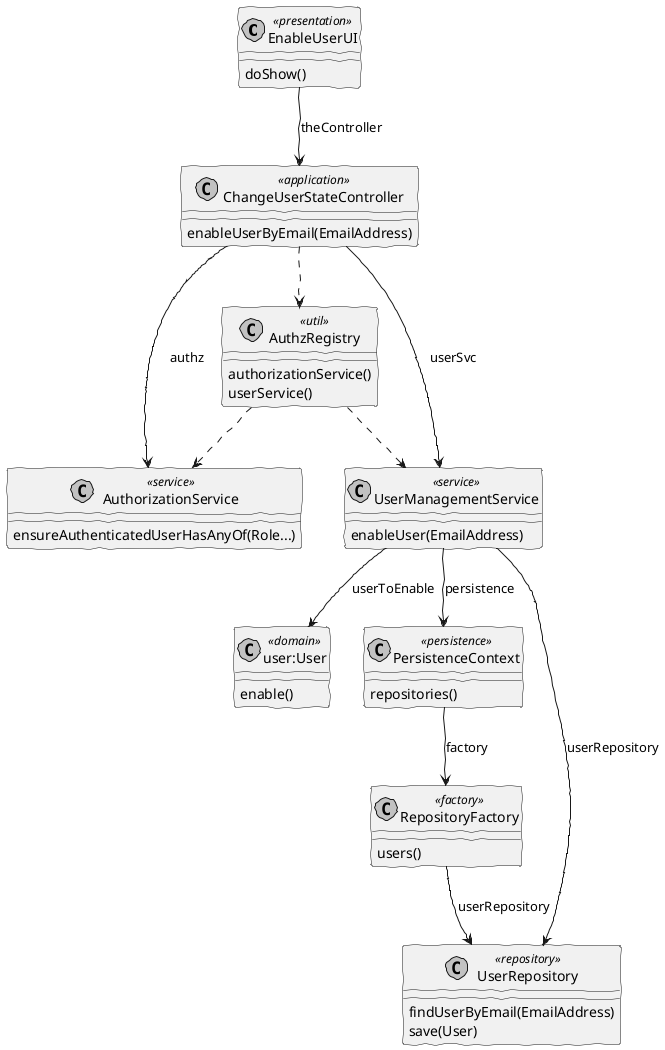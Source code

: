 @startuml
'http://plantuml.com/skinparam.html
skinparam handwritten true
skinparam monochrome true
skinparam packageStyle rect
skinparam defaultFontName FG Virgil
skinparam shadowing false

class EnableUserUI <<presentation>>
class ChangeUserStateController <<application>>
class AuthorizationService <<service>>
class UserManagementService <<service>>
class AuthzRegistry <<util>>
class "user:User" <<domain>>
class PersistenceContext  <<persistence>>
class RepositoryFactory  <<factory>>
class UserRepository <<repository>>

EnableUserUI --> ChangeUserStateController : theController
ChangeUserStateController --> AuthorizationService: authz
ChangeUserStateController --> UserManagementService: userSvc
ChangeUserStateController ..> AuthzRegistry
AuthzRegistry ..> AuthorizationService
AuthzRegistry ..> UserManagementService
UserManagementService --> PersistenceContext: persistence
UserManagementService --> UserRepository: userRepository
UserManagementService --> "user:User" : userToEnable
PersistenceContext --> RepositoryFactory: factory
RepositoryFactory --> UserRepository: userRepository

EnableUserUI : doShow()
ChangeUserStateController : enableUserByEmail(EmailAddress)
AuthorizationService : ensureAuthenticatedUserHasAnyOf(Role...)
UserManagementService : enableUser(EmailAddress)
PersistenceContext : repositories()
RepositoryFactory : users()
"user:User" : enable()
UserRepository : findUserByEmail(EmailAddress)
UserRepository : save(User)
AuthzRegistry : authorizationService()
AuthzRegistry : userService()

@enduml